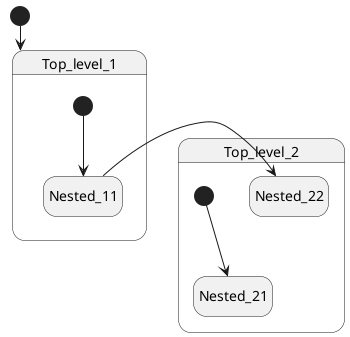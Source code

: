 @startuml
hide empty description
state Top_level_1 {
    state Nested_11
    
    [*] --> Nested_11
}
state Top_level_2 {
    state Nested_21
    state Nested_22
    
    [*] --> Nested_21
}

[*] --> Top_level_1
Nested_11 -> Nested_22
@enduml